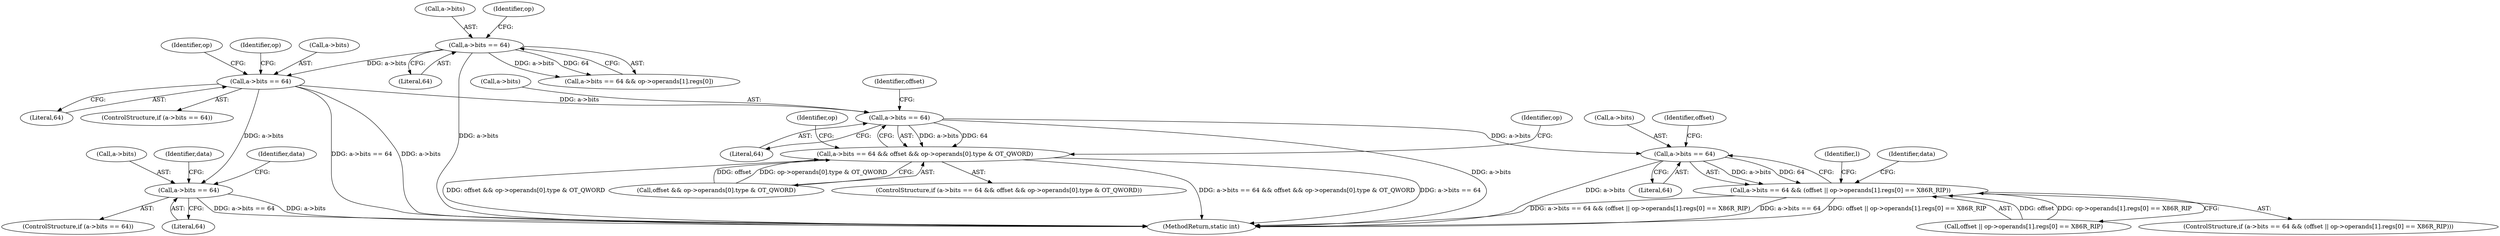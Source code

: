 digraph "0_radare2_f17bfd9f1da05f30f23a4dd05e9d2363e1406948@pointer" {
"1002358" [label="(Call,a->bits == 64)"];
"1002173" [label="(Call,a->bits == 64)"];
"1002554" [label="(Call,a->bits == 64)"];
"1002868" [label="(Call,a->bits == 64)"];
"1002867" [label="(Call,a->bits == 64 && offset && op->operands[0].type & OT_QWORD)"];
"1003146" [label="(Call,a->bits == 64)"];
"1003145" [label="(Call,a->bits == 64 && (offset || op->operands[1].regs[0] == X86R_RIP))"];
"1002868" [label="(Call,a->bits == 64)"];
"1002869" [label="(Call,a->bits)"];
"1002172" [label="(Call,a->bits == 64 && op->operands[1].regs[0])"];
"1002984" [label="(Identifier,op)"];
"1002558" [label="(Literal,64)"];
"1002369" [label="(Identifier,op)"];
"1002358" [label="(Call,a->bits == 64)"];
"1002362" [label="(Literal,64)"];
"1003152" [label="(Identifier,offset)"];
"1002174" [label="(Call,a->bits)"];
"1002866" [label="(ControlStructure,if (a->bits == 64 && offset && op->operands[0].type & OT_QWORD))"];
"1002482" [label="(Identifier,op)"];
"1002357" [label="(ControlStructure,if (a->bits == 64))"];
"1002177" [label="(Literal,64)"];
"1003144" [label="(ControlStructure,if (a->bits == 64 && (offset || op->operands[1].regs[0] == X86R_RIP)))"];
"1002867" [label="(Call,a->bits == 64 && offset && op->operands[0].type & OT_QWORD)"];
"1002872" [label="(Literal,64)"];
"1002359" [label="(Call,a->bits)"];
"1003220" [label="(MethodReturn,static int)"];
"1002562" [label="(Identifier,data)"];
"1002555" [label="(Call,a->bits)"];
"1003219" [label="(Identifier,l)"];
"1003147" [label="(Call,a->bits)"];
"1002173" [label="(Call,a->bits == 64)"];
"1003146" [label="(Call,a->bits == 64)"];
"1002874" [label="(Identifier,offset)"];
"1003167" [label="(Identifier,data)"];
"1003145" [label="(Call,a->bits == 64 && (offset || op->operands[1].regs[0] == X86R_RIP))"];
"1002182" [label="(Identifier,op)"];
"1003151" [label="(Call,offset || op->operands[1].regs[0] == X86R_RIP)"];
"1002891" [label="(Identifier,op)"];
"1002586" [label="(Identifier,data)"];
"1002554" [label="(Call,a->bits == 64)"];
"1003150" [label="(Literal,64)"];
"1002553" [label="(ControlStructure,if (a->bits == 64))"];
"1002873" [label="(Call,offset && op->operands[0].type & OT_QWORD)"];
"1002358" -> "1002357"  [label="AST: "];
"1002358" -> "1002362"  [label="CFG: "];
"1002359" -> "1002358"  [label="AST: "];
"1002362" -> "1002358"  [label="AST: "];
"1002369" -> "1002358"  [label="CFG: "];
"1002482" -> "1002358"  [label="CFG: "];
"1002358" -> "1003220"  [label="DDG: a->bits == 64"];
"1002358" -> "1003220"  [label="DDG: a->bits"];
"1002173" -> "1002358"  [label="DDG: a->bits"];
"1002358" -> "1002554"  [label="DDG: a->bits"];
"1002358" -> "1002868"  [label="DDG: a->bits"];
"1002173" -> "1002172"  [label="AST: "];
"1002173" -> "1002177"  [label="CFG: "];
"1002174" -> "1002173"  [label="AST: "];
"1002177" -> "1002173"  [label="AST: "];
"1002182" -> "1002173"  [label="CFG: "];
"1002172" -> "1002173"  [label="CFG: "];
"1002173" -> "1003220"  [label="DDG: a->bits"];
"1002173" -> "1002172"  [label="DDG: a->bits"];
"1002173" -> "1002172"  [label="DDG: 64"];
"1002554" -> "1002553"  [label="AST: "];
"1002554" -> "1002558"  [label="CFG: "];
"1002555" -> "1002554"  [label="AST: "];
"1002558" -> "1002554"  [label="AST: "];
"1002562" -> "1002554"  [label="CFG: "];
"1002586" -> "1002554"  [label="CFG: "];
"1002554" -> "1003220"  [label="DDG: a->bits"];
"1002554" -> "1003220"  [label="DDG: a->bits == 64"];
"1002868" -> "1002867"  [label="AST: "];
"1002868" -> "1002872"  [label="CFG: "];
"1002869" -> "1002868"  [label="AST: "];
"1002872" -> "1002868"  [label="AST: "];
"1002874" -> "1002868"  [label="CFG: "];
"1002867" -> "1002868"  [label="CFG: "];
"1002868" -> "1003220"  [label="DDG: a->bits"];
"1002868" -> "1002867"  [label="DDG: a->bits"];
"1002868" -> "1002867"  [label="DDG: 64"];
"1002868" -> "1003146"  [label="DDG: a->bits"];
"1002867" -> "1002866"  [label="AST: "];
"1002867" -> "1002873"  [label="CFG: "];
"1002873" -> "1002867"  [label="AST: "];
"1002891" -> "1002867"  [label="CFG: "];
"1002984" -> "1002867"  [label="CFG: "];
"1002867" -> "1003220"  [label="DDG: a->bits == 64 && offset && op->operands[0].type & OT_QWORD"];
"1002867" -> "1003220"  [label="DDG: a->bits == 64"];
"1002867" -> "1003220"  [label="DDG: offset && op->operands[0].type & OT_QWORD"];
"1002873" -> "1002867"  [label="DDG: offset"];
"1002873" -> "1002867"  [label="DDG: op->operands[0].type & OT_QWORD"];
"1003146" -> "1003145"  [label="AST: "];
"1003146" -> "1003150"  [label="CFG: "];
"1003147" -> "1003146"  [label="AST: "];
"1003150" -> "1003146"  [label="AST: "];
"1003152" -> "1003146"  [label="CFG: "];
"1003145" -> "1003146"  [label="CFG: "];
"1003146" -> "1003220"  [label="DDG: a->bits"];
"1003146" -> "1003145"  [label="DDG: a->bits"];
"1003146" -> "1003145"  [label="DDG: 64"];
"1003145" -> "1003144"  [label="AST: "];
"1003145" -> "1003151"  [label="CFG: "];
"1003151" -> "1003145"  [label="AST: "];
"1003167" -> "1003145"  [label="CFG: "];
"1003219" -> "1003145"  [label="CFG: "];
"1003145" -> "1003220"  [label="DDG: a->bits == 64 && (offset || op->operands[1].regs[0] == X86R_RIP)"];
"1003145" -> "1003220"  [label="DDG: a->bits == 64"];
"1003145" -> "1003220"  [label="DDG: offset || op->operands[1].regs[0] == X86R_RIP"];
"1003151" -> "1003145"  [label="DDG: offset"];
"1003151" -> "1003145"  [label="DDG: op->operands[1].regs[0] == X86R_RIP"];
}
